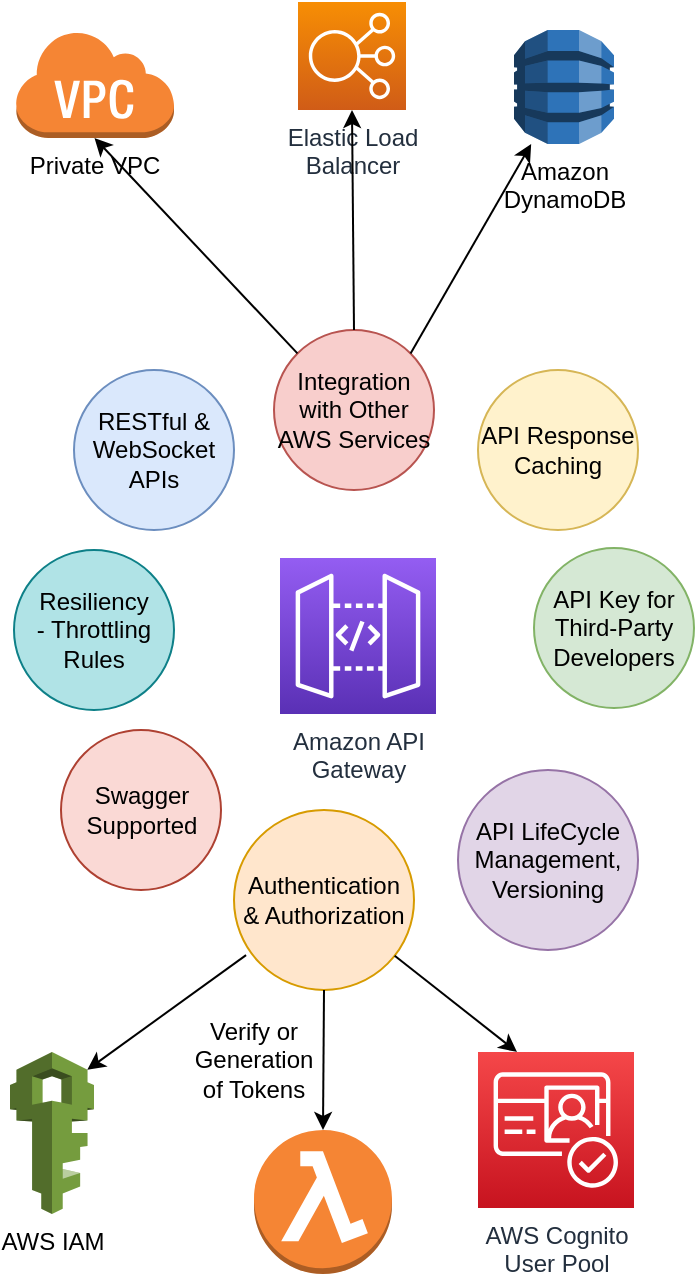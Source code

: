 <mxfile version="20.3.0" type="device"><diagram id="oL2kkftuNe2D9iDwx4Hn" name="Page-1"><mxGraphModel dx="946" dy="1747" grid="1" gridSize="10" guides="1" tooltips="1" connect="1" arrows="1" fold="1" page="1" pageScale="1" pageWidth="827" pageHeight="1169" math="0" shadow="0"><root><mxCell id="0"/><mxCell id="1" parent="0"/><mxCell id="slpQCYfnVVYPOWciJkc2-1" value="RESTful &amp;amp; WebSocket APIs" style="ellipse;whiteSpace=wrap;html=1;aspect=fixed;fillColor=#dae8fc;strokeColor=#6c8ebf;" vertex="1" parent="1"><mxGeometry x="340" y="130" width="80" height="80" as="geometry"/></mxCell><mxCell id="slpQCYfnVVYPOWciJkc2-2" value="Resiliency&lt;br&gt;- Throttling Rules" style="ellipse;whiteSpace=wrap;html=1;aspect=fixed;fillColor=#b0e3e6;strokeColor=#0e8088;" vertex="1" parent="1"><mxGeometry x="310" y="220" width="80" height="80" as="geometry"/></mxCell><mxCell id="slpQCYfnVVYPOWciJkc2-3" value="Authentication&lt;br&gt;&amp;amp; Authorization" style="ellipse;whiteSpace=wrap;html=1;aspect=fixed;fillColor=#ffe6cc;strokeColor=#d79b00;" vertex="1" parent="1"><mxGeometry x="420" y="350" width="90" height="90" as="geometry"/></mxCell><mxCell id="slpQCYfnVVYPOWciJkc2-4" value="AWS IAM" style="outlineConnect=0;dashed=0;verticalLabelPosition=bottom;verticalAlign=top;align=center;html=1;shape=mxgraph.aws3.iam;fillColor=#759C3E;gradientColor=none;" vertex="1" parent="1"><mxGeometry x="308" y="471" width="42" height="81" as="geometry"/></mxCell><mxCell id="slpQCYfnVVYPOWciJkc2-5" value="" style="endArrow=classic;html=1;rounded=0;exitX=0.067;exitY=0.806;exitDx=0;exitDy=0;entryX=0.92;entryY=0.11;entryDx=0;entryDy=0;entryPerimeter=0;exitPerimeter=0;" edge="1" parent="1" source="slpQCYfnVVYPOWciJkc2-3" target="slpQCYfnVVYPOWciJkc2-4"><mxGeometry width="50" height="50" relative="1" as="geometry"><mxPoint x="390" y="330" as="sourcePoint"/><mxPoint x="320" y="360" as="targetPoint"/></mxGeometry></mxCell><mxCell id="slpQCYfnVVYPOWciJkc2-6" value="API Response Caching" style="ellipse;whiteSpace=wrap;html=1;aspect=fixed;fillColor=#fff2cc;strokeColor=#d6b656;" vertex="1" parent="1"><mxGeometry x="542" y="130" width="80" height="80" as="geometry"/></mxCell><mxCell id="slpQCYfnVVYPOWciJkc2-7" value="API Key for Third-Party Developers" style="ellipse;whiteSpace=wrap;html=1;aspect=fixed;fillColor=#d5e8d4;strokeColor=#82b366;" vertex="1" parent="1"><mxGeometry x="570" y="219" width="80" height="80" as="geometry"/></mxCell><mxCell id="slpQCYfnVVYPOWciJkc2-8" value="API LifeCycle Management, Versioning" style="ellipse;whiteSpace=wrap;html=1;aspect=fixed;fillColor=#e1d5e7;strokeColor=#9673a6;" vertex="1" parent="1"><mxGeometry x="532" y="330" width="90" height="90" as="geometry"/></mxCell><mxCell id="slpQCYfnVVYPOWciJkc2-9" value="Amazon API &lt;br&gt;Gateway" style="sketch=0;points=[[0,0,0],[0.25,0,0],[0.5,0,0],[0.75,0,0],[1,0,0],[0,1,0],[0.25,1,0],[0.5,1,0],[0.75,1,0],[1,1,0],[0,0.25,0],[0,0.5,0],[0,0.75,0],[1,0.25,0],[1,0.5,0],[1,0.75,0]];outlineConnect=0;fontColor=#232F3E;gradientColor=#945DF2;gradientDirection=north;fillColor=#5A30B5;strokeColor=#ffffff;dashed=0;verticalLabelPosition=bottom;verticalAlign=top;align=center;html=1;fontSize=12;fontStyle=0;aspect=fixed;shape=mxgraph.aws4.resourceIcon;resIcon=mxgraph.aws4.api_gateway;" vertex="1" parent="1"><mxGeometry x="443" y="224" width="78" height="78" as="geometry"/></mxCell><mxCell id="slpQCYfnVVYPOWciJkc2-10" value="" style="outlineConnect=0;dashed=0;verticalLabelPosition=bottom;verticalAlign=top;align=center;html=1;shape=mxgraph.aws3.lambda_function;fillColor=#F58534;gradientColor=none;" vertex="1" parent="1"><mxGeometry x="430" y="510" width="69" height="72" as="geometry"/></mxCell><mxCell id="slpQCYfnVVYPOWciJkc2-11" value="" style="endArrow=classic;html=1;rounded=0;exitX=0.5;exitY=1;exitDx=0;exitDy=0;entryX=0.5;entryY=0;entryDx=0;entryDy=0;entryPerimeter=0;" edge="1" parent="1" source="slpQCYfnVVYPOWciJkc2-3" target="slpQCYfnVVYPOWciJkc2-10"><mxGeometry width="50" height="50" relative="1" as="geometry"><mxPoint x="390" y="350" as="sourcePoint"/><mxPoint x="440" y="300" as="targetPoint"/></mxGeometry></mxCell><mxCell id="slpQCYfnVVYPOWciJkc2-12" value="Verify or Generation of Tokens" style="text;html=1;strokeColor=none;fillColor=none;align=center;verticalAlign=middle;whiteSpace=wrap;rounded=0;" vertex="1" parent="1"><mxGeometry x="400" y="460" width="60" height="30" as="geometry"/></mxCell><mxCell id="slpQCYfnVVYPOWciJkc2-14" value="AWS Cognito &lt;br&gt;User Pool" style="sketch=0;points=[[0,0,0],[0.25,0,0],[0.5,0,0],[0.75,0,0],[1,0,0],[0,1,0],[0.25,1,0],[0.5,1,0],[0.75,1,0],[1,1,0],[0,0.25,0],[0,0.5,0],[0,0.75,0],[1,0.25,0],[1,0.5,0],[1,0.75,0]];outlineConnect=0;fontColor=#232F3E;gradientColor=#F54749;gradientDirection=north;fillColor=#C7131F;strokeColor=#ffffff;dashed=0;verticalLabelPosition=bottom;verticalAlign=top;align=center;html=1;fontSize=12;fontStyle=0;aspect=fixed;shape=mxgraph.aws4.resourceIcon;resIcon=mxgraph.aws4.cognito;" vertex="1" parent="1"><mxGeometry x="542" y="471" width="78" height="78" as="geometry"/></mxCell><mxCell id="slpQCYfnVVYPOWciJkc2-15" value="" style="endArrow=classic;html=1;rounded=0;entryX=0.25;entryY=0;entryDx=0;entryDy=0;entryPerimeter=0;" edge="1" parent="1" source="slpQCYfnVVYPOWciJkc2-3" target="slpQCYfnVVYPOWciJkc2-14"><mxGeometry width="50" height="50" relative="1" as="geometry"><mxPoint x="390" y="330" as="sourcePoint"/><mxPoint x="440" y="280" as="targetPoint"/></mxGeometry></mxCell><mxCell id="slpQCYfnVVYPOWciJkc2-16" value="Swagger Supported" style="ellipse;whiteSpace=wrap;html=1;aspect=fixed;fillColor=#fad9d5;strokeColor=#ae4132;" vertex="1" parent="1"><mxGeometry x="333.5" y="310" width="80" height="80" as="geometry"/></mxCell><mxCell id="slpQCYfnVVYPOWciJkc2-19" value="Integration with Other AWS Services" style="ellipse;whiteSpace=wrap;html=1;aspect=fixed;fillColor=#f8cecc;strokeColor=#b85450;" vertex="1" parent="1"><mxGeometry x="440" y="110" width="80" height="80" as="geometry"/></mxCell><mxCell id="slpQCYfnVVYPOWciJkc2-21" value="Private VPC" style="outlineConnect=0;dashed=0;verticalLabelPosition=bottom;verticalAlign=top;align=center;html=1;shape=mxgraph.aws3.virtual_private_cloud;fillColor=#F58534;gradientColor=none;" vertex="1" parent="1"><mxGeometry x="310.5" y="-40" width="79.5" height="54" as="geometry"/></mxCell><mxCell id="slpQCYfnVVYPOWciJkc2-22" value="" style="endArrow=classic;html=1;rounded=0;exitX=0;exitY=0;exitDx=0;exitDy=0;entryX=0.5;entryY=1;entryDx=0;entryDy=0;entryPerimeter=0;" edge="1" parent="1" source="slpQCYfnVVYPOWciJkc2-19" target="slpQCYfnVVYPOWciJkc2-21"><mxGeometry width="50" height="50" relative="1" as="geometry"><mxPoint x="390" y="260" as="sourcePoint"/><mxPoint x="440" y="210" as="targetPoint"/></mxGeometry></mxCell><mxCell id="slpQCYfnVVYPOWciJkc2-23" value="Elastic Load&lt;br&gt;Balancer" style="sketch=0;points=[[0,0,0],[0.25,0,0],[0.5,0,0],[0.75,0,0],[1,0,0],[0,1,0],[0.25,1,0],[0.5,1,0],[0.75,1,0],[1,1,0],[0,0.25,0],[0,0.5,0],[0,0.75,0],[1,0.25,0],[1,0.5,0],[1,0.75,0]];outlineConnect=0;fontColor=#232F3E;gradientColor=#F78E04;gradientDirection=north;fillColor=#D05C17;strokeColor=#ffffff;dashed=0;verticalLabelPosition=bottom;verticalAlign=top;align=center;html=1;fontSize=12;fontStyle=0;aspect=fixed;shape=mxgraph.aws4.resourceIcon;resIcon=mxgraph.aws4.elastic_load_balancing;" vertex="1" parent="1"><mxGeometry x="452" y="-54" width="54" height="54" as="geometry"/></mxCell><mxCell id="slpQCYfnVVYPOWciJkc2-24" value="" style="endArrow=classic;html=1;rounded=0;exitX=0.5;exitY=0;exitDx=0;exitDy=0;entryX=0.5;entryY=1;entryDx=0;entryDy=0;entryPerimeter=0;" edge="1" parent="1" source="slpQCYfnVVYPOWciJkc2-19" target="slpQCYfnVVYPOWciJkc2-23"><mxGeometry width="50" height="50" relative="1" as="geometry"><mxPoint x="390" y="190" as="sourcePoint"/><mxPoint x="440" y="140" as="targetPoint"/></mxGeometry></mxCell><mxCell id="slpQCYfnVVYPOWciJkc2-25" value="Amazon &lt;br&gt;DynamoDB" style="outlineConnect=0;dashed=0;verticalLabelPosition=bottom;verticalAlign=top;align=center;html=1;shape=mxgraph.aws3.dynamo_db;fillColor=#2E73B8;gradientColor=none;" vertex="1" parent="1"><mxGeometry x="560" y="-40" width="50" height="57" as="geometry"/></mxCell><mxCell id="slpQCYfnVVYPOWciJkc2-26" value="" style="endArrow=classic;html=1;rounded=0;exitX=1;exitY=0;exitDx=0;exitDy=0;" edge="1" parent="1" source="slpQCYfnVVYPOWciJkc2-19" target="slpQCYfnVVYPOWciJkc2-25"><mxGeometry width="50" height="50" relative="1" as="geometry"><mxPoint x="390" y="190" as="sourcePoint"/><mxPoint x="440" y="140" as="targetPoint"/></mxGeometry></mxCell></root></mxGraphModel></diagram></mxfile>